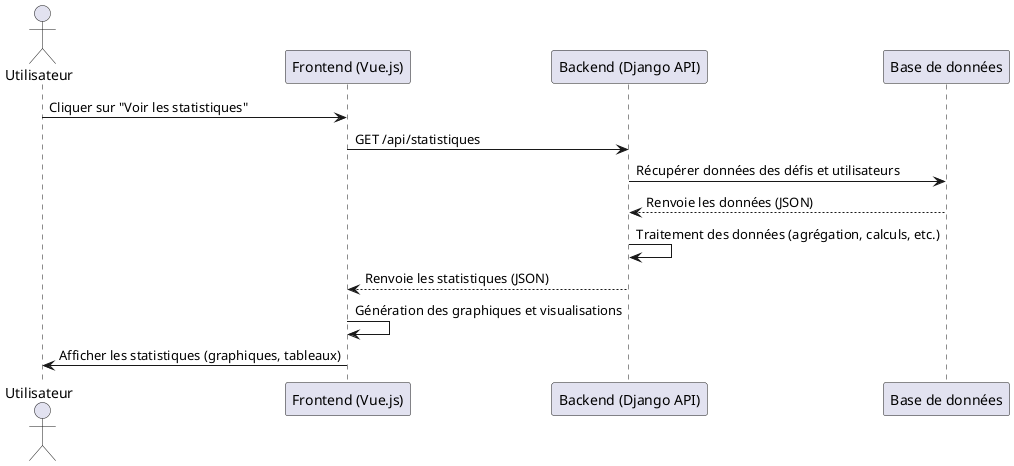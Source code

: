 @startuml statistiques
actor Utilisateur
participant "Frontend (Vue.js)" as Frontend
participant "Backend (Django API)" as Backend
participant "Base de données" as Database

Utilisateur -> Frontend: Cliquer sur "Voir les statistiques"
Frontend -> Backend: GET /api/statistiques
Backend -> Database: Récupérer données des défis et utilisateurs
Database --> Backend: Renvoie les données (JSON)
Backend -> Backend: Traitement des données (agrégation, calculs, etc.)
Backend --> Frontend: Renvoie les statistiques (JSON)
Frontend -> Frontend: Génération des graphiques et visualisations
Frontend -> Utilisateur: Afficher les statistiques (graphiques, tableaux)
@enduml
